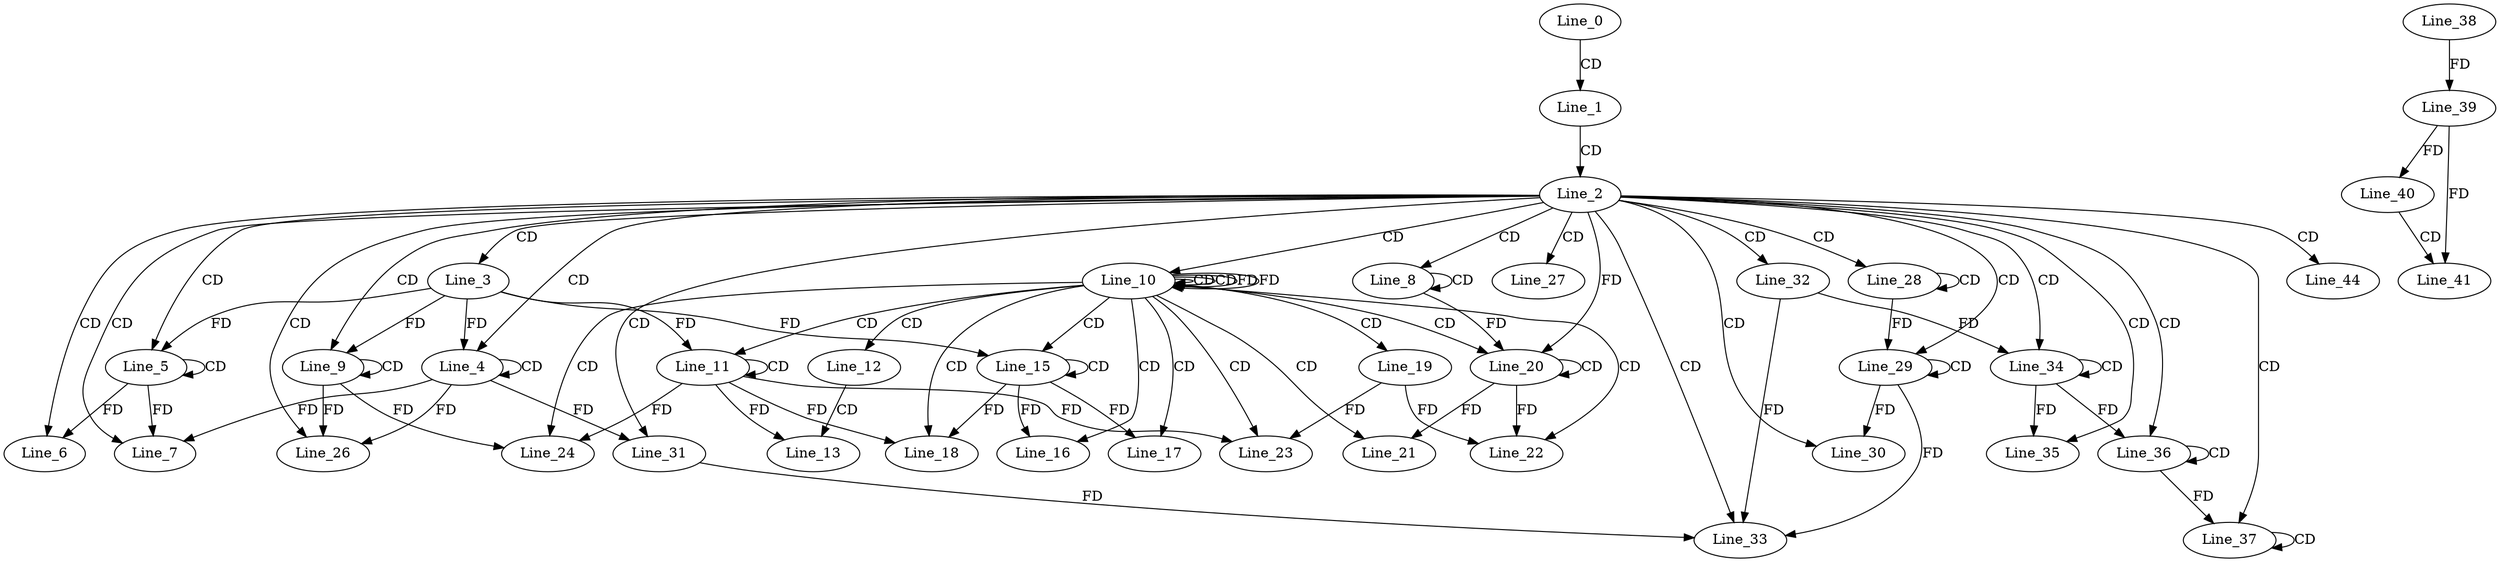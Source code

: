 digraph G {
  Line_0;
  Line_1;
  Line_2;
  Line_3;
  Line_4;
  Line_4;
  Line_5;
  Line_5;
  Line_6;
  Line_7;
  Line_8;
  Line_8;
  Line_9;
  Line_9;
  Line_10;
  Line_10;
  Line_10;
  Line_11;
  Line_11;
  Line_12;
  Line_13;
  Line_15;
  Line_15;
  Line_16;
  Line_17;
  Line_18;
  Line_19;
  Line_20;
  Line_20;
  Line_21;
  Line_22;
  Line_23;
  Line_23;
  Line_24;
  Line_24;
  Line_26;
  Line_27;
  Line_28;
  Line_28;
  Line_29;
  Line_29;
  Line_30;
  Line_31;
  Line_31;
  Line_32;
  Line_33;
  Line_34;
  Line_34;
  Line_35;
  Line_36;
  Line_36;
  Line_37;
  Line_37;
  Line_38;
  Line_39;
  Line_39;
  Line_40;
  Line_41;
  Line_44;
  Line_0 -> Line_1 [ label="CD" ];
  Line_1 -> Line_2 [ label="CD" ];
  Line_2 -> Line_3 [ label="CD" ];
  Line_2 -> Line_4 [ label="CD" ];
  Line_4 -> Line_4 [ label="CD" ];
  Line_3 -> Line_4 [ label="FD" ];
  Line_2 -> Line_5 [ label="CD" ];
  Line_5 -> Line_5 [ label="CD" ];
  Line_3 -> Line_5 [ label="FD" ];
  Line_2 -> Line_6 [ label="CD" ];
  Line_5 -> Line_6 [ label="FD" ];
  Line_2 -> Line_7 [ label="CD" ];
  Line_4 -> Line_7 [ label="FD" ];
  Line_5 -> Line_7 [ label="FD" ];
  Line_2 -> Line_8 [ label="CD" ];
  Line_8 -> Line_8 [ label="CD" ];
  Line_2 -> Line_9 [ label="CD" ];
  Line_9 -> Line_9 [ label="CD" ];
  Line_3 -> Line_9 [ label="FD" ];
  Line_2 -> Line_10 [ label="CD" ];
  Line_10 -> Line_10 [ label="CD" ];
  Line_10 -> Line_10 [ label="CD" ];
  Line_10 -> Line_10 [ label="FD" ];
  Line_10 -> Line_11 [ label="CD" ];
  Line_11 -> Line_11 [ label="CD" ];
  Line_3 -> Line_11 [ label="FD" ];
  Line_10 -> Line_12 [ label="CD" ];
  Line_12 -> Line_13 [ label="CD" ];
  Line_11 -> Line_13 [ label="FD" ];
  Line_10 -> Line_15 [ label="CD" ];
  Line_15 -> Line_15 [ label="CD" ];
  Line_3 -> Line_15 [ label="FD" ];
  Line_10 -> Line_16 [ label="CD" ];
  Line_15 -> Line_16 [ label="FD" ];
  Line_10 -> Line_17 [ label="CD" ];
  Line_15 -> Line_17 [ label="FD" ];
  Line_10 -> Line_18 [ label="CD" ];
  Line_11 -> Line_18 [ label="FD" ];
  Line_15 -> Line_18 [ label="FD" ];
  Line_10 -> Line_19 [ label="CD" ];
  Line_10 -> Line_20 [ label="CD" ];
  Line_20 -> Line_20 [ label="CD" ];
  Line_8 -> Line_20 [ label="FD" ];
  Line_2 -> Line_20 [ label="FD" ];
  Line_10 -> Line_21 [ label="CD" ];
  Line_20 -> Line_21 [ label="FD" ];
  Line_10 -> Line_22 [ label="CD" ];
  Line_20 -> Line_22 [ label="FD" ];
  Line_19 -> Line_22 [ label="FD" ];
  Line_10 -> Line_23 [ label="CD" ];
  Line_11 -> Line_23 [ label="FD" ];
  Line_19 -> Line_23 [ label="FD" ];
  Line_10 -> Line_24 [ label="CD" ];
  Line_11 -> Line_24 [ label="FD" ];
  Line_9 -> Line_24 [ label="FD" ];
  Line_2 -> Line_26 [ label="CD" ];
  Line_4 -> Line_26 [ label="FD" ];
  Line_9 -> Line_26 [ label="FD" ];
  Line_2 -> Line_27 [ label="CD" ];
  Line_2 -> Line_28 [ label="CD" ];
  Line_28 -> Line_28 [ label="CD" ];
  Line_2 -> Line_29 [ label="CD" ];
  Line_29 -> Line_29 [ label="CD" ];
  Line_28 -> Line_29 [ label="FD" ];
  Line_2 -> Line_30 [ label="CD" ];
  Line_29 -> Line_30 [ label="FD" ];
  Line_2 -> Line_31 [ label="CD" ];
  Line_4 -> Line_31 [ label="FD" ];
  Line_2 -> Line_32 [ label="CD" ];
  Line_2 -> Line_33 [ label="CD" ];
  Line_29 -> Line_33 [ label="FD" ];
  Line_31 -> Line_33 [ label="FD" ];
  Line_32 -> Line_33 [ label="FD" ];
  Line_2 -> Line_34 [ label="CD" ];
  Line_34 -> Line_34 [ label="CD" ];
  Line_32 -> Line_34 [ label="FD" ];
  Line_2 -> Line_35 [ label="CD" ];
  Line_34 -> Line_35 [ label="FD" ];
  Line_2 -> Line_36 [ label="CD" ];
  Line_36 -> Line_36 [ label="CD" ];
  Line_34 -> Line_36 [ label="FD" ];
  Line_2 -> Line_37 [ label="CD" ];
  Line_37 -> Line_37 [ label="CD" ];
  Line_36 -> Line_37 [ label="FD" ];
  Line_38 -> Line_39 [ label="FD" ];
  Line_39 -> Line_40 [ label="FD" ];
  Line_40 -> Line_41 [ label="CD" ];
  Line_39 -> Line_41 [ label="FD" ];
  Line_2 -> Line_44 [ label="CD" ];
  Line_10 -> Line_10 [ label="FD" ];
}
